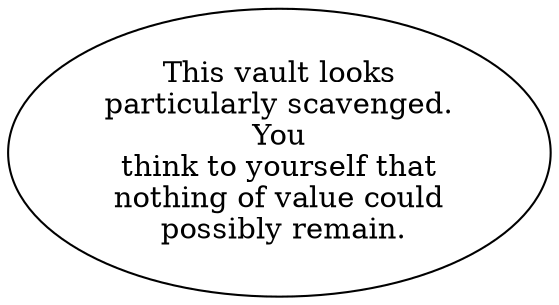 digraph AIRLOCK {
  "start" [style=filled       fillcolor="#FFFFFF"       color="#000000"]
  "start" [label="This vault looks\nparticularly scavenged.\nYou\nthink to yourself that\nnothing of value could\n possibly remain."]
}